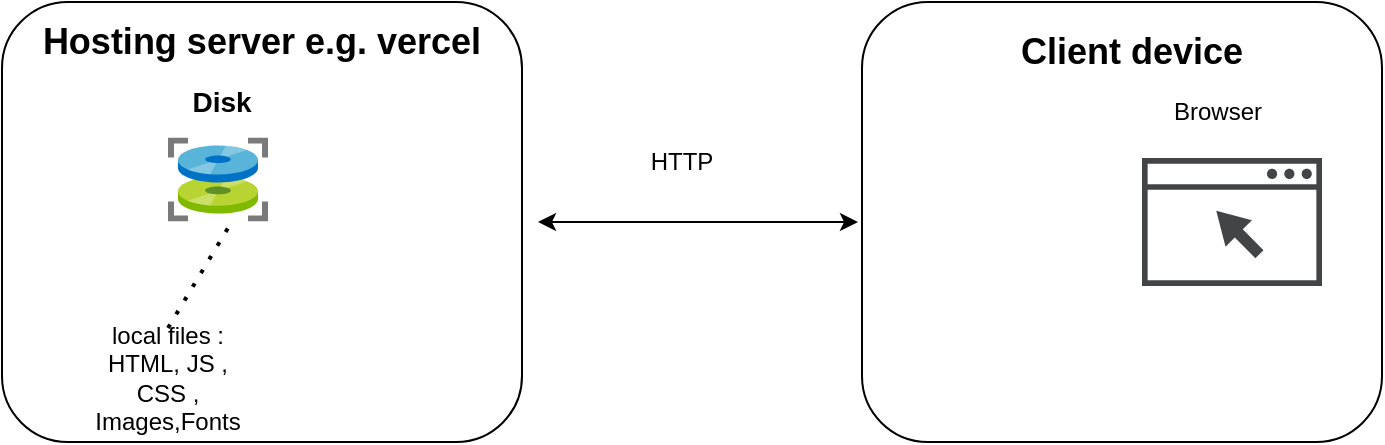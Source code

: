 <mxfile version="14.9.6" type="device"><diagram id="ElRBN1MFtZM0Ii8VOMJZ" name="Page-1"><mxGraphModel dx="766" dy="520" grid="1" gridSize="10" guides="1" tooltips="1" connect="1" arrows="1" fold="1" page="1" pageScale="1" pageWidth="850" pageHeight="1100" math="0" shadow="0"><root><mxCell id="0"/><mxCell id="1" parent="0"/><mxCell id="rWU61mroAJFe3fkUf7d8-41" value="" style="group" parent="1" vertex="1" connectable="0"><mxGeometry x="100" y="190" width="260" height="220" as="geometry"/></mxCell><mxCell id="rWU61mroAJFe3fkUf7d8-30" value="" style="rounded=1;whiteSpace=wrap;html=1;" parent="rWU61mroAJFe3fkUf7d8-41" vertex="1"><mxGeometry width="260" height="220" as="geometry"/></mxCell><mxCell id="rWU61mroAJFe3fkUf7d8-31" value="&lt;b&gt;&lt;font style=&quot;font-size: 18px&quot;&gt;Hosting server e.g. vercel&lt;/font&gt;&lt;/b&gt;" style="text;html=1;strokeColor=none;fillColor=none;align=center;verticalAlign=middle;whiteSpace=wrap;rounded=0;" parent="rWU61mroAJFe3fkUf7d8-41" vertex="1"><mxGeometry x="15" y="10" width="230" height="20" as="geometry"/></mxCell><mxCell id="rWU61mroAJFe3fkUf7d8-33" value="" style="aspect=fixed;html=1;points=[];align=center;image;fontSize=12;image=img/lib/mscae/MD_snapshot.svg;" parent="rWU61mroAJFe3fkUf7d8-41" vertex="1"><mxGeometry x="83" y="67.8" width="50" height="42" as="geometry"/></mxCell><mxCell id="rWU61mroAJFe3fkUf7d8-34" value="&lt;b&gt;&lt;font style=&quot;font-size: 14px&quot;&gt;Disk&lt;/font&gt;&lt;/b&gt;" style="text;html=1;strokeColor=none;fillColor=none;align=center;verticalAlign=middle;whiteSpace=wrap;rounded=0;" parent="rWU61mroAJFe3fkUf7d8-41" vertex="1"><mxGeometry x="75" y="34.8" width="70" height="30" as="geometry"/></mxCell><mxCell id="rWU61mroAJFe3fkUf7d8-35" value="" style="endArrow=none;dashed=1;html=1;dashPattern=1 3;strokeWidth=2;" parent="rWU61mroAJFe3fkUf7d8-41" edge="1"><mxGeometry width="50" height="50" relative="1" as="geometry"><mxPoint x="83" y="163.0" as="sourcePoint"/><mxPoint x="113" y="113.0" as="targetPoint"/></mxGeometry></mxCell><mxCell id="rWU61mroAJFe3fkUf7d8-36" value="local files : HTML, JS , CSS , Images,Fonts" style="text;html=1;strokeColor=none;fillColor=none;align=center;verticalAlign=middle;whiteSpace=wrap;rounded=0;" parent="rWU61mroAJFe3fkUf7d8-41" vertex="1"><mxGeometry x="43" y="163" width="80" height="50" as="geometry"/></mxCell><mxCell id="rWU61mroAJFe3fkUf7d8-42" value="" style="group" parent="1" vertex="1" connectable="0"><mxGeometry x="530" y="190" width="260" height="220" as="geometry"/></mxCell><mxCell id="rWU61mroAJFe3fkUf7d8-37" value="" style="rounded=1;whiteSpace=wrap;html=1;" parent="rWU61mroAJFe3fkUf7d8-42" vertex="1"><mxGeometry width="260" height="220" as="geometry"/></mxCell><mxCell id="rWU61mroAJFe3fkUf7d8-38" value="&lt;b&gt;&lt;font style=&quot;font-size: 18px&quot;&gt;Client device&lt;/font&gt;&lt;/b&gt;" style="text;html=1;strokeColor=none;fillColor=none;align=center;verticalAlign=middle;whiteSpace=wrap;rounded=0;" parent="rWU61mroAJFe3fkUf7d8-42" vertex="1"><mxGeometry x="20" y="14.8" width="230" height="20" as="geometry"/></mxCell><mxCell id="rWU61mroAJFe3fkUf7d8-39" value="" style="pointerEvents=1;shadow=0;dashed=0;html=1;strokeColor=none;fillColor=#434445;aspect=fixed;labelPosition=center;verticalLabelPosition=bottom;verticalAlign=top;align=center;outlineConnect=0;shape=mxgraph.vvd.web_browser;" parent="rWU61mroAJFe3fkUf7d8-42" vertex="1"><mxGeometry x="140" y="78.05" width="90" height="63.9" as="geometry"/></mxCell><mxCell id="rWU61mroAJFe3fkUf7d8-40" value="Browser" style="text;html=1;strokeColor=none;fillColor=none;align=center;verticalAlign=middle;whiteSpace=wrap;rounded=0;" parent="rWU61mroAJFe3fkUf7d8-42" vertex="1"><mxGeometry x="157.5" y="44.8" width="40" height="20" as="geometry"/></mxCell><mxCell id="rWU61mroAJFe3fkUf7d8-43" value="" style="endArrow=classic;startArrow=classic;html=1;" parent="1" edge="1"><mxGeometry width="50" height="50" relative="1" as="geometry"><mxPoint x="368" y="300" as="sourcePoint"/><mxPoint x="528" y="300" as="targetPoint"/></mxGeometry></mxCell><mxCell id="rWU61mroAJFe3fkUf7d8-44" value="HTTP" style="text;html=1;strokeColor=none;fillColor=none;align=center;verticalAlign=middle;whiteSpace=wrap;rounded=0;" parent="1" vertex="1"><mxGeometry x="420" y="260" width="40" height="20" as="geometry"/></mxCell></root></mxGraphModel></diagram></mxfile>